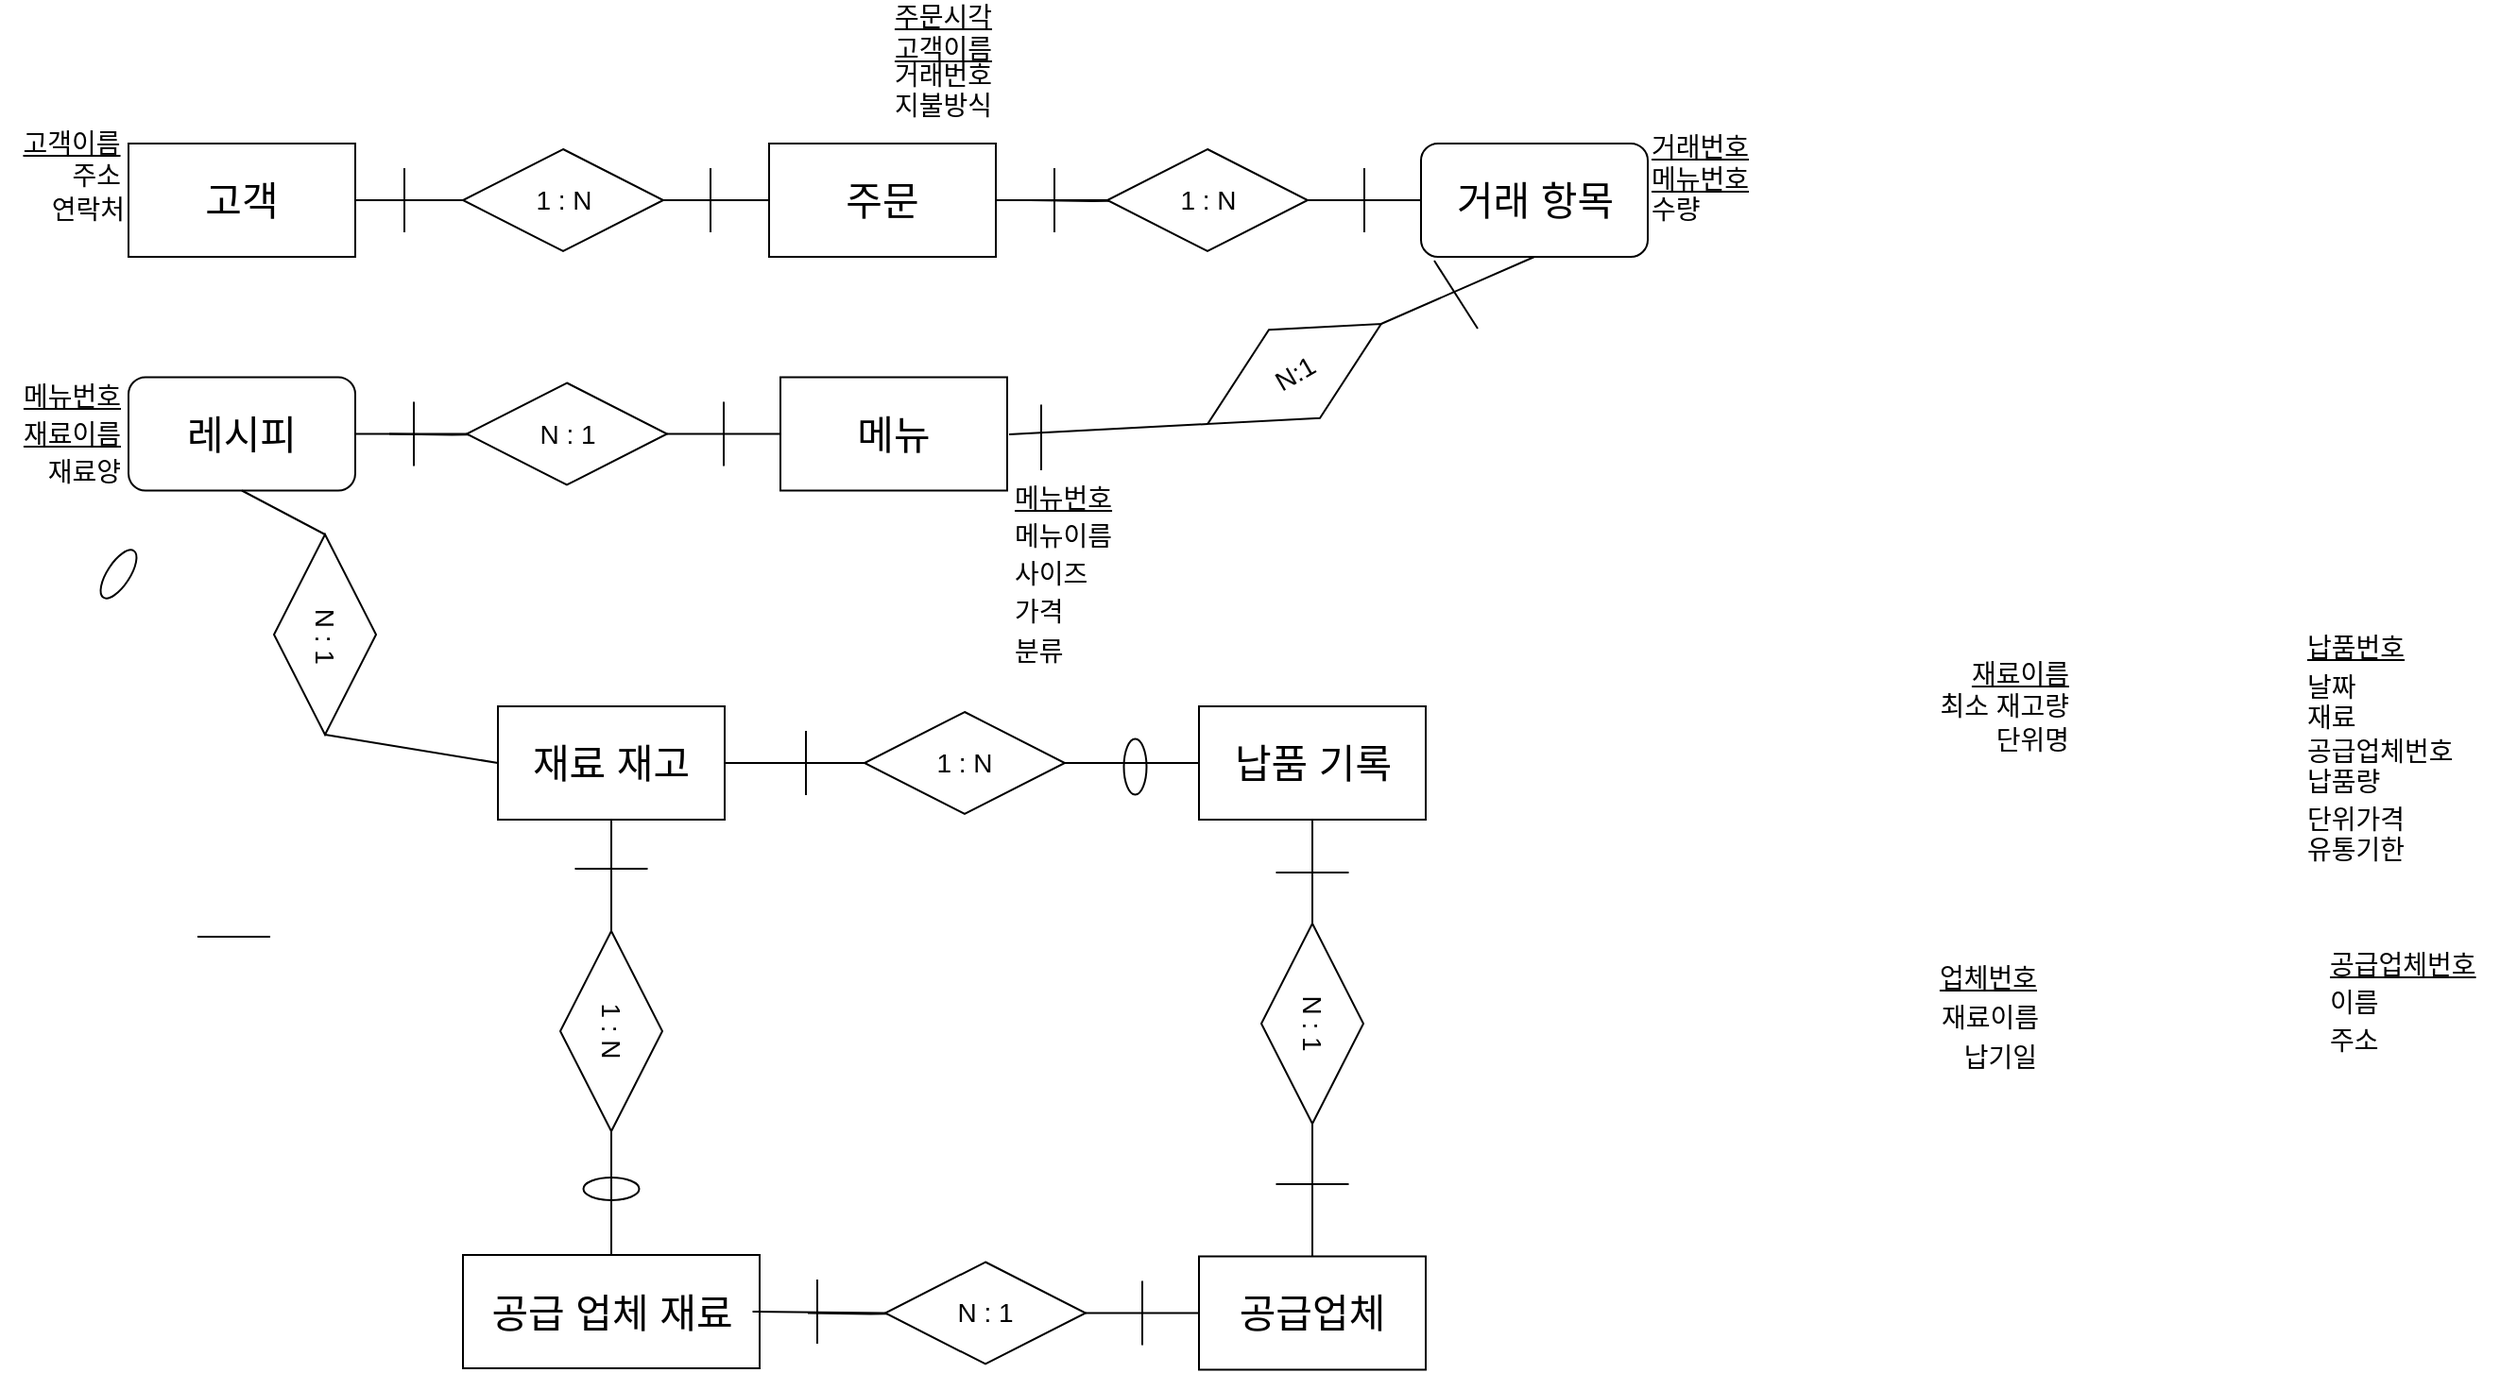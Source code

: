 <mxfile version="13.11.0" type="github"><diagram id="lL-YtVDqRAsUGj0jHCcP" name="Page-1"><mxGraphModel dx="1067" dy="800" grid="0" gridSize="10" guides="1" tooltips="1" connect="1" arrows="1" fold="1" page="1" pageScale="1" pageWidth="827" pageHeight="1169" math="0" shadow="0"><root><mxCell id="0"/><mxCell id="1" parent="0"/><mxCell id="wO5dHww1MnmD-yGlkFJn-1" value="" style="rounded=0;whiteSpace=wrap;html=1;" parent="1" vertex="1"><mxGeometry x="80" y="100" width="120" height="60" as="geometry"/></mxCell><mxCell id="wO5dHww1MnmD-yGlkFJn-2" value="&lt;font style=&quot;font-size: 21px&quot;&gt;고객&lt;/font&gt;" style="text;html=1;strokeColor=none;fillColor=none;align=center;verticalAlign=middle;whiteSpace=wrap;rounded=0;" parent="1" vertex="1"><mxGeometry x="100" y="110" width="80" height="40" as="geometry"/></mxCell><mxCell id="wO5dHww1MnmD-yGlkFJn-3" value="고객이름" style="text;html=1;strokeColor=none;fillColor=none;align=center;verticalAlign=middle;whiteSpace=wrap;rounded=0;fontStyle=4;fontSize=14;" parent="1" vertex="1"><mxGeometry x="20" y="90" width="60" height="20" as="geometry"/></mxCell><mxCell id="wO5dHww1MnmD-yGlkFJn-4" value="주소" style="text;html=1;strokeColor=none;fillColor=none;align=right;verticalAlign=middle;whiteSpace=wrap;rounded=0;fontSize=14;" parent="1" vertex="1"><mxGeometry x="30" y="107" width="48" height="20" as="geometry"/></mxCell><mxCell id="wO5dHww1MnmD-yGlkFJn-5" value="연락처" style="text;html=1;strokeColor=none;fillColor=none;align=right;verticalAlign=middle;whiteSpace=wrap;rounded=0;fontSize=14;" parent="1" vertex="1"><mxGeometry x="33" y="124.5" width="47" height="20" as="geometry"/></mxCell><mxCell id="wO5dHww1MnmD-yGlkFJn-6" value="" style="rhombus;whiteSpace=wrap;html=1;align=right;" parent="1" vertex="1"><mxGeometry x="257" y="103" width="106" height="54" as="geometry"/></mxCell><mxCell id="wO5dHww1MnmD-yGlkFJn-31" value="" style="edgeStyle=orthogonalEdgeStyle;rounded=0;orthogonalLoop=1;jettySize=auto;html=1;" parent="1" target="wO5dHww1MnmD-yGlkFJn-24" edge="1"><mxGeometry relative="1" as="geometry"><mxPoint x="557" y="130" as="sourcePoint"/></mxGeometry></mxCell><mxCell id="wO5dHww1MnmD-yGlkFJn-7" value="" style="rounded=0;whiteSpace=wrap;html=1;" parent="1" vertex="1"><mxGeometry x="419" y="100" width="120" height="60" as="geometry"/></mxCell><mxCell id="wO5dHww1MnmD-yGlkFJn-8" value="" style="endArrow=none;html=1;exitX=1;exitY=0.5;exitDx=0;exitDy=0;entryX=0;entryY=0.5;entryDx=0;entryDy=0;" parent="1" source="wO5dHww1MnmD-yGlkFJn-1" target="wO5dHww1MnmD-yGlkFJn-6" edge="1"><mxGeometry width="50" height="50" relative="1" as="geometry"><mxPoint x="354" y="321" as="sourcePoint"/><mxPoint x="404" y="271" as="targetPoint"/></mxGeometry></mxCell><mxCell id="wO5dHww1MnmD-yGlkFJn-9" value="" style="endArrow=none;html=1;exitX=1;exitY=0.5;exitDx=0;exitDy=0;entryX=0;entryY=0.5;entryDx=0;entryDy=0;" parent="1" source="wO5dHww1MnmD-yGlkFJn-6" target="wO5dHww1MnmD-yGlkFJn-7" edge="1"><mxGeometry width="50" height="50" relative="1" as="geometry"><mxPoint x="354" y="321" as="sourcePoint"/><mxPoint x="404" y="271" as="targetPoint"/></mxGeometry></mxCell><mxCell id="wO5dHww1MnmD-yGlkFJn-10" value="&lt;font style=&quot;font-size: 21px&quot;&gt;주문&lt;/font&gt;" style="text;html=1;strokeColor=none;fillColor=none;align=center;verticalAlign=middle;whiteSpace=wrap;rounded=0;" parent="1" vertex="1"><mxGeometry x="439" y="110" width="80" height="40" as="geometry"/></mxCell><mxCell id="wO5dHww1MnmD-yGlkFJn-11" value="&lt;font style=&quot;font-size: 14px&quot;&gt;1 : N&lt;/font&gt;" style="text;html=1;strokeColor=none;fillColor=none;align=center;verticalAlign=middle;whiteSpace=wrap;rounded=0;" parent="1" vertex="1"><mxGeometry x="281.5" y="115.5" width="57" height="29" as="geometry"/></mxCell><mxCell id="wO5dHww1MnmD-yGlkFJn-12" value="주문시각&lt;br style=&quot;font-size: 14px;&quot;&gt;고객이름" style="text;html=1;strokeColor=none;fillColor=none;align=right;verticalAlign=middle;whiteSpace=wrap;rounded=0;fontStyle=4;fontSize=14;" parent="1" vertex="1"><mxGeometry x="473" y="31" width="66" height="20" as="geometry"/></mxCell><mxCell id="wO5dHww1MnmD-yGlkFJn-15" value="거래번호" style="text;html=1;strokeColor=none;fillColor=none;align=right;verticalAlign=middle;whiteSpace=wrap;rounded=0;fontSize=14;" parent="1" vertex="1"><mxGeometry x="480" y="54" width="59" height="20" as="geometry"/></mxCell><mxCell id="wO5dHww1MnmD-yGlkFJn-17" value="지불방식" style="text;html=1;strokeColor=none;fillColor=none;align=right;verticalAlign=middle;whiteSpace=wrap;rounded=0;fontSize=14;" parent="1" vertex="1"><mxGeometry x="480" y="70" width="59" height="20" as="geometry"/></mxCell><mxCell id="wO5dHww1MnmD-yGlkFJn-20" value="" style="endArrow=none;html=1;" parent="1" edge="1"><mxGeometry width="50" height="50" relative="1" as="geometry"><mxPoint x="226" y="147" as="sourcePoint"/><mxPoint x="226" y="113" as="targetPoint"/><Array as="points"><mxPoint x="226" y="140"/></Array></mxGeometry></mxCell><mxCell id="wO5dHww1MnmD-yGlkFJn-21" value="" style="endArrow=none;html=1;" parent="1" edge="1"><mxGeometry width="50" height="50" relative="1" as="geometry"><mxPoint x="388" y="147" as="sourcePoint"/><mxPoint x="388" y="113" as="targetPoint"/><Array as="points"><mxPoint x="388" y="140"/></Array></mxGeometry></mxCell><mxCell id="wO5dHww1MnmD-yGlkFJn-22" value="" style="rhombus;whiteSpace=wrap;html=1;align=right;" parent="1" vertex="1"><mxGeometry x="598" y="103" width="106" height="54" as="geometry"/></mxCell><mxCell id="wO5dHww1MnmD-yGlkFJn-23" value="" style="rounded=1;whiteSpace=wrap;html=1;align=right;" parent="1" vertex="1"><mxGeometry x="764" y="100" width="120" height="60" as="geometry"/></mxCell><mxCell id="wO5dHww1MnmD-yGlkFJn-24" value="&lt;font style=&quot;font-size: 14px&quot;&gt;1 : N&lt;/font&gt;" style="text;html=1;strokeColor=none;fillColor=none;align=center;verticalAlign=middle;whiteSpace=wrap;rounded=0;" parent="1" vertex="1"><mxGeometry x="622.5" y="115.5" width="57" height="29" as="geometry"/></mxCell><mxCell id="wO5dHww1MnmD-yGlkFJn-25" value="" style="endArrow=none;html=1;" parent="1" edge="1"><mxGeometry width="50" height="50" relative="1" as="geometry"><mxPoint x="734" y="147" as="sourcePoint"/><mxPoint x="734" y="113" as="targetPoint"/><Array as="points"><mxPoint x="734" y="140"/></Array></mxGeometry></mxCell><mxCell id="wO5dHww1MnmD-yGlkFJn-27" value="" style="endArrow=none;html=1;entryX=0;entryY=0.5;entryDx=0;entryDy=0;" parent="1" target="wO5dHww1MnmD-yGlkFJn-23" edge="1"><mxGeometry width="50" height="50" relative="1" as="geometry"><mxPoint x="704" y="130" as="sourcePoint"/><mxPoint x="760" y="132" as="targetPoint"/></mxGeometry></mxCell><mxCell id="wO5dHww1MnmD-yGlkFJn-29" value="" style="endArrow=none;html=1;entryX=0;entryY=0.5;entryDx=0;entryDy=0;exitX=1;exitY=0.5;exitDx=0;exitDy=0;" parent="1" source="wO5dHww1MnmD-yGlkFJn-7" edge="1"><mxGeometry width="50" height="50" relative="1" as="geometry"><mxPoint x="553" y="130" as="sourcePoint"/><mxPoint x="598" y="130" as="targetPoint"/></mxGeometry></mxCell><mxCell id="wO5dHww1MnmD-yGlkFJn-30" value="" style="endArrow=none;html=1;" parent="1" edge="1"><mxGeometry width="50" height="50" relative="1" as="geometry"><mxPoint x="570" y="147" as="sourcePoint"/><mxPoint x="570" y="113" as="targetPoint"/><Array as="points"><mxPoint x="570" y="140"/></Array></mxGeometry></mxCell><mxCell id="wO5dHww1MnmD-yGlkFJn-32" value="&lt;span style=&quot;font-size: 21px&quot;&gt;거래 항목&lt;/span&gt;" style="text;html=1;strokeColor=none;fillColor=none;align=center;verticalAlign=middle;whiteSpace=wrap;rounded=0;" parent="1" vertex="1"><mxGeometry x="777.5" y="110" width="93" height="40" as="geometry"/></mxCell><mxCell id="wO5dHww1MnmD-yGlkFJn-33" value="" style="rhombus;whiteSpace=wrap;html=1;align=right;rotation=150;" parent="1" vertex="1"><mxGeometry x="644" y="195" width="106" height="54" as="geometry"/></mxCell><mxCell id="wO5dHww1MnmD-yGlkFJn-34" value="&lt;span style=&quot;font-size: 14px&quot;&gt;N:1&lt;br&gt;&lt;/span&gt;" style="text;html=1;strokeColor=none;fillColor=none;align=center;verticalAlign=middle;whiteSpace=wrap;rounded=0;rotation=330;direction=east;" parent="1" vertex="1"><mxGeometry x="668.75" y="205.75" width="56.5" height="32.5" as="geometry"/></mxCell><mxCell id="wO5dHww1MnmD-yGlkFJn-36" value="" style="endArrow=none;html=1;entryX=0.5;entryY=1;entryDx=0;entryDy=0;exitX=0;exitY=0.5;exitDx=0;exitDy=0;" parent="1" source="wO5dHww1MnmD-yGlkFJn-33" target="wO5dHww1MnmD-yGlkFJn-23" edge="1"><mxGeometry width="50" height="50" relative="1" as="geometry"><mxPoint x="804" y="214" as="sourcePoint"/><mxPoint x="596" y="248" as="targetPoint"/></mxGeometry></mxCell><mxCell id="wO5dHww1MnmD-yGlkFJn-37" value="" style="endArrow=none;html=1;" parent="1" edge="1"><mxGeometry width="50" height="50" relative="1" as="geometry"><mxPoint x="771" y="162" as="sourcePoint"/><mxPoint x="794" y="198" as="targetPoint"/></mxGeometry></mxCell><mxCell id="wO5dHww1MnmD-yGlkFJn-38" value="" style="endArrow=none;html=1;entryX=1;entryY=0.5;entryDx=0;entryDy=0;" parent="1" target="wO5dHww1MnmD-yGlkFJn-33" edge="1"><mxGeometry width="50" height="50" relative="1" as="geometry"><mxPoint x="546" y="254" as="sourcePoint"/><mxPoint x="824" y="325" as="targetPoint"/></mxGeometry></mxCell><mxCell id="wO5dHww1MnmD-yGlkFJn-39" value="" style="endArrow=none;html=1;" parent="1" edge="1"><mxGeometry width="50" height="50" relative="1" as="geometry"><mxPoint x="563" y="238.25" as="sourcePoint"/><mxPoint x="563" y="273" as="targetPoint"/></mxGeometry></mxCell><mxCell id="wO5dHww1MnmD-yGlkFJn-40" value="" style="rounded=0;whiteSpace=wrap;html=1;" parent="1" vertex="1"><mxGeometry x="425" y="223.75" width="120" height="60" as="geometry"/></mxCell><mxCell id="wO5dHww1MnmD-yGlkFJn-41" value="&lt;font style=&quot;font-size: 21px&quot;&gt;메뉴&lt;/font&gt;" style="text;html=1;strokeColor=none;fillColor=none;align=center;verticalAlign=middle;whiteSpace=wrap;rounded=0;" parent="1" vertex="1"><mxGeometry x="445" y="233.75" width="80" height="40" as="geometry"/></mxCell><mxCell id="wO5dHww1MnmD-yGlkFJn-43" value="" style="edgeStyle=orthogonalEdgeStyle;rounded=0;orthogonalLoop=1;jettySize=auto;html=1;" parent="1" target="wO5dHww1MnmD-yGlkFJn-47" edge="1"><mxGeometry relative="1" as="geometry"><mxPoint x="218" y="253.75" as="sourcePoint"/></mxGeometry></mxCell><mxCell id="wO5dHww1MnmD-yGlkFJn-46" value="" style="rhombus;whiteSpace=wrap;html=1;align=right;" parent="1" vertex="1"><mxGeometry x="259" y="226.75" width="106" height="54" as="geometry"/></mxCell><mxCell id="wO5dHww1MnmD-yGlkFJn-47" value="&lt;span style=&quot;font-size: 14px&quot;&gt;N : 1&lt;/span&gt;" style="text;html=1;strokeColor=none;fillColor=none;align=center;verticalAlign=middle;whiteSpace=wrap;rounded=0;" parent="1" vertex="1"><mxGeometry x="283.5" y="239.25" width="57" height="29" as="geometry"/></mxCell><mxCell id="wO5dHww1MnmD-yGlkFJn-48" value="" style="endArrow=none;html=1;" parent="1" edge="1"><mxGeometry width="50" height="50" relative="1" as="geometry"><mxPoint x="395" y="270.75" as="sourcePoint"/><mxPoint x="395" y="236.75" as="targetPoint"/><Array as="points"><mxPoint x="395" y="263.75"/></Array></mxGeometry></mxCell><mxCell id="wO5dHww1MnmD-yGlkFJn-49" value="" style="endArrow=none;html=1;entryX=0;entryY=0.5;entryDx=0;entryDy=0;" parent="1" edge="1"><mxGeometry width="50" height="50" relative="1" as="geometry"><mxPoint x="365" y="253.75" as="sourcePoint"/><mxPoint x="425" y="253.75" as="targetPoint"/></mxGeometry></mxCell><mxCell id="wO5dHww1MnmD-yGlkFJn-50" value="" style="endArrow=none;html=1;entryX=0;entryY=0.5;entryDx=0;entryDy=0;exitX=1;exitY=0.5;exitDx=0;exitDy=0;" parent="1" edge="1"><mxGeometry width="50" height="50" relative="1" as="geometry"><mxPoint x="200" y="253.75" as="sourcePoint"/><mxPoint x="259" y="253.75" as="targetPoint"/></mxGeometry></mxCell><mxCell id="wO5dHww1MnmD-yGlkFJn-51" value="" style="endArrow=none;html=1;" parent="1" edge="1"><mxGeometry width="50" height="50" relative="1" as="geometry"><mxPoint x="231" y="270.75" as="sourcePoint"/><mxPoint x="231" y="236.75" as="targetPoint"/><Array as="points"><mxPoint x="231" y="263.75"/></Array></mxGeometry></mxCell><mxCell id="wO5dHww1MnmD-yGlkFJn-52" value="" style="rounded=1;whiteSpace=wrap;html=1;align=right;" parent="1" vertex="1"><mxGeometry x="80" y="223.75" width="120" height="60" as="geometry"/></mxCell><mxCell id="wO5dHww1MnmD-yGlkFJn-53" value="&lt;span style=&quot;font-size: 21px&quot;&gt;레시피&lt;/span&gt;" style="text;html=1;strokeColor=none;fillColor=none;align=center;verticalAlign=middle;whiteSpace=wrap;rounded=0;" parent="1" vertex="1"><mxGeometry x="100" y="233.75" width="80" height="40" as="geometry"/></mxCell><mxCell id="wO5dHww1MnmD-yGlkFJn-54" value="거래번호&lt;br style=&quot;font-size: 14px;&quot;&gt;메뉴번호" style="text;html=1;strokeColor=none;fillColor=none;align=left;verticalAlign=middle;whiteSpace=wrap;rounded=0;fontStyle=4;fontSize=14;" parent="1" vertex="1"><mxGeometry x="884" y="100" width="66" height="20" as="geometry"/></mxCell><mxCell id="wO5dHww1MnmD-yGlkFJn-55" value="수량" style="text;html=1;strokeColor=none;fillColor=none;align=left;verticalAlign=middle;whiteSpace=wrap;rounded=0;fontSize=14;" parent="1" vertex="1"><mxGeometry x="884" y="124.5" width="59" height="20" as="geometry"/></mxCell><mxCell id="wO5dHww1MnmD-yGlkFJn-57" value="메뉴번호" style="text;html=1;strokeColor=none;fillColor=none;align=left;verticalAlign=middle;whiteSpace=wrap;rounded=0;fontStyle=4;fontSize=14;" parent="1" vertex="1"><mxGeometry x="547" y="278" width="66" height="20" as="geometry"/></mxCell><mxCell id="wO5dHww1MnmD-yGlkFJn-58" value="메뉴이름" style="text;html=1;strokeColor=none;fillColor=none;align=left;verticalAlign=middle;whiteSpace=wrap;rounded=0;fontSize=14;" parent="1" vertex="1"><mxGeometry x="547" y="298" width="59" height="20" as="geometry"/></mxCell><mxCell id="wO5dHww1MnmD-yGlkFJn-59" value="사이즈" style="text;html=1;strokeColor=none;fillColor=none;align=left;verticalAlign=middle;whiteSpace=wrap;rounded=0;fontSize=14;" parent="1" vertex="1"><mxGeometry x="547" y="318" width="59" height="20" as="geometry"/></mxCell><mxCell id="wO5dHww1MnmD-yGlkFJn-62" value="가격" style="text;html=1;strokeColor=none;fillColor=none;align=left;verticalAlign=middle;whiteSpace=wrap;rounded=0;fontSize=14;" parent="1" vertex="1"><mxGeometry x="547" y="338" width="59" height="20.5" as="geometry"/></mxCell><mxCell id="wO5dHww1MnmD-yGlkFJn-63" value="분류" style="text;html=1;strokeColor=none;fillColor=none;align=left;verticalAlign=middle;whiteSpace=wrap;rounded=0;fontSize=14;" parent="1" vertex="1"><mxGeometry x="547" y="358.5" width="59" height="20.5" as="geometry"/></mxCell><mxCell id="wO5dHww1MnmD-yGlkFJn-64" value="메뉴번호" style="text;html=1;strokeColor=none;fillColor=none;align=right;verticalAlign=middle;whiteSpace=wrap;rounded=0;fontStyle=4;fontSize=14;" parent="1" vertex="1"><mxGeometry x="12" y="223.75" width="66" height="20" as="geometry"/></mxCell><mxCell id="wO5dHww1MnmD-yGlkFJn-65" value="&lt;u style=&quot;font-size: 14px;&quot;&gt;재료이름&lt;/u&gt;" style="text;html=1;strokeColor=none;fillColor=none;align=right;verticalAlign=middle;whiteSpace=wrap;rounded=0;fontSize=14;" parent="1" vertex="1"><mxGeometry x="19" y="243.75" width="59" height="20" as="geometry"/></mxCell><mxCell id="wO5dHww1MnmD-yGlkFJn-66" value="재료양" style="text;html=1;strokeColor=none;fillColor=none;align=right;verticalAlign=middle;whiteSpace=wrap;rounded=0;fontSize=14;" parent="1" vertex="1"><mxGeometry x="19" y="263.75" width="59" height="20" as="geometry"/></mxCell><mxCell id="wO5dHww1MnmD-yGlkFJn-70" value="" style="rhombus;whiteSpace=wrap;html=1;align=right;rotation=90;" parent="1" vertex="1"><mxGeometry x="131" y="333" width="106" height="54" as="geometry"/></mxCell><mxCell id="wO5dHww1MnmD-yGlkFJn-71" value="&lt;span style=&quot;font-size: 14px&quot;&gt;N : 1&lt;/span&gt;" style="text;html=1;strokeColor=none;fillColor=none;align=center;verticalAlign=middle;whiteSpace=wrap;rounded=0;rotation=90;" parent="1" vertex="1"><mxGeometry x="154.64" y="344.88" width="58.37" height="32.13" as="geometry"/></mxCell><mxCell id="wO5dHww1MnmD-yGlkFJn-72" value="" style="endArrow=none;html=1;exitX=0;exitY=0.5;exitDx=0;exitDy=0;entryX=0.5;entryY=1;entryDx=0;entryDy=0;" parent="1" source="wO5dHww1MnmD-yGlkFJn-70" target="wO5dHww1MnmD-yGlkFJn-52" edge="1"><mxGeometry width="50" height="50" relative="1" as="geometry"><mxPoint x="201" y="582" as="sourcePoint"/><mxPoint x="479" y="463" as="targetPoint"/></mxGeometry></mxCell><mxCell id="wO5dHww1MnmD-yGlkFJn-74" value="" style="endArrow=none;html=1;entryX=1;entryY=0.5;entryDx=0;entryDy=0;exitX=0;exitY=0.5;exitDx=0;exitDy=0;" parent="1" source="wO5dHww1MnmD-yGlkFJn-81" target="wO5dHww1MnmD-yGlkFJn-70" edge="1"><mxGeometry width="50" height="50" relative="1" as="geometry"><mxPoint x="135.75" y="552" as="sourcePoint"/><mxPoint x="135.75" y="492" as="targetPoint"/></mxGeometry></mxCell><mxCell id="wO5dHww1MnmD-yGlkFJn-75" value="" style="endArrow=none;html=1;" parent="1" edge="1"><mxGeometry width="50" height="50" relative="1" as="geometry"><mxPoint x="116.5" y="520" as="sourcePoint"/><mxPoint x="155" y="520" as="targetPoint"/></mxGeometry></mxCell><mxCell id="wO5dHww1MnmD-yGlkFJn-78" value="" style="shape=mxgraph.bpmn.shape;html=1;verticalLabelPosition=bottom;labelBackgroundColor=#ffffff;verticalAlign=top;align=center;perimeter=ellipsePerimeter;outlineConnect=0;outline=standard;symbol=general;fillColor=none;rotation=303;direction=west;" parent="1" vertex="1"><mxGeometry x="60" y="322" width="29.5" height="12" as="geometry"/></mxCell><mxCell id="wO5dHww1MnmD-yGlkFJn-129" value="" style="edgeStyle=orthogonalEdgeStyle;rounded=0;orthogonalLoop=1;jettySize=auto;html=1;" parent="1" source="wO5dHww1MnmD-yGlkFJn-81" target="wO5dHww1MnmD-yGlkFJn-121" edge="1"><mxGeometry relative="1" as="geometry"/></mxCell><mxCell id="wO5dHww1MnmD-yGlkFJn-81" value="" style="rounded=0;whiteSpace=wrap;html=1;" parent="1" vertex="1"><mxGeometry x="275.5" y="398" width="120" height="60" as="geometry"/></mxCell><mxCell id="wO5dHww1MnmD-yGlkFJn-82" value="&lt;font style=&quot;font-size: 21px&quot;&gt;재료 재고&lt;/font&gt;" style="text;html=1;strokeColor=none;fillColor=none;align=center;verticalAlign=middle;whiteSpace=wrap;rounded=0;" parent="1" vertex="1"><mxGeometry x="286" y="408" width="99" height="40" as="geometry"/></mxCell><mxCell id="wO5dHww1MnmD-yGlkFJn-83" value="재료이름" style="text;html=1;strokeColor=none;fillColor=none;align=right;verticalAlign=middle;whiteSpace=wrap;rounded=0;fontStyle=4;fontSize=14;" parent="1" vertex="1"><mxGeometry x="1043" y="371" width="66" height="20" as="geometry"/></mxCell><mxCell id="wO5dHww1MnmD-yGlkFJn-84" value="최소 재고량" style="text;html=1;strokeColor=none;fillColor=none;align=right;verticalAlign=middle;whiteSpace=wrap;rounded=0;fontSize=14;" parent="1" vertex="1"><mxGeometry x="1018" y="387" width="91" height="21" as="geometry"/></mxCell><mxCell id="wO5dHww1MnmD-yGlkFJn-85" value="단위명" style="text;html=1;strokeColor=none;fillColor=none;align=right;verticalAlign=middle;whiteSpace=wrap;rounded=0;fontSize=14;" parent="1" vertex="1"><mxGeometry x="1050" y="406" width="59" height="20" as="geometry"/></mxCell><mxCell id="wO5dHww1MnmD-yGlkFJn-86" value="" style="rhombus;whiteSpace=wrap;html=1;align=right;rotation=90;" parent="1" vertex="1"><mxGeometry x="282.5" y="543" width="106" height="54" as="geometry"/></mxCell><mxCell id="wO5dHww1MnmD-yGlkFJn-87" value="&lt;span style=&quot;font-size: 14px&quot;&gt;1 : N&lt;/span&gt;" style="text;html=1;strokeColor=none;fillColor=none;align=center;verticalAlign=middle;whiteSpace=wrap;rounded=0;rotation=90;" parent="1" vertex="1"><mxGeometry x="307.25" y="553.75" width="56.5" height="32.5" as="geometry"/></mxCell><mxCell id="wO5dHww1MnmD-yGlkFJn-88" value="" style="endArrow=none;html=1;exitX=0;exitY=0.5;exitDx=0;exitDy=0;entryX=0.5;entryY=1;entryDx=0;entryDy=0;" parent="1" source="wO5dHww1MnmD-yGlkFJn-86" target="wO5dHww1MnmD-yGlkFJn-81" edge="1"><mxGeometry width="50" height="50" relative="1" as="geometry"><mxPoint x="57.5" y="600" as="sourcePoint"/><mxPoint x="335.5" y="469" as="targetPoint"/></mxGeometry></mxCell><mxCell id="wO5dHww1MnmD-yGlkFJn-89" value="" style="endArrow=none;html=1;entryX=1;entryY=0.5;entryDx=0;entryDy=0;" parent="1" target="wO5dHww1MnmD-yGlkFJn-86" edge="1"><mxGeometry width="50" height="50" relative="1" as="geometry"><mxPoint x="335.5" y="687" as="sourcePoint"/><mxPoint x="335.5" y="627" as="targetPoint"/></mxGeometry></mxCell><mxCell id="wO5dHww1MnmD-yGlkFJn-90" value="" style="endArrow=none;html=1;" parent="1" edge="1"><mxGeometry width="50" height="50" relative="1" as="geometry"><mxPoint x="316.25" y="484" as="sourcePoint"/><mxPoint x="354.75" y="484" as="targetPoint"/></mxGeometry></mxCell><mxCell id="wO5dHww1MnmD-yGlkFJn-92" value="" style="rounded=0;whiteSpace=wrap;html=1;" parent="1" vertex="1"><mxGeometry x="257" y="688.5" width="157" height="60" as="geometry"/></mxCell><mxCell id="wO5dHww1MnmD-yGlkFJn-93" value="&lt;span style=&quot;font-size: 21px&quot;&gt;공급 업체 재료&lt;/span&gt;" style="text;html=1;strokeColor=none;fillColor=none;align=center;verticalAlign=middle;whiteSpace=wrap;rounded=0;" parent="1" vertex="1"><mxGeometry x="260.75" y="698.5" width="149.5" height="40" as="geometry"/></mxCell><mxCell id="wO5dHww1MnmD-yGlkFJn-94" value="업체번호" style="text;html=1;strokeColor=none;fillColor=none;align=right;verticalAlign=middle;whiteSpace=wrap;rounded=0;fontStyle=4;fontSize=14;" parent="1" vertex="1"><mxGeometry x="1026" y="532" width="66" height="20" as="geometry"/></mxCell><mxCell id="wO5dHww1MnmD-yGlkFJn-95" value="재료이름" style="text;html=1;strokeColor=none;fillColor=none;align=right;verticalAlign=middle;whiteSpace=wrap;rounded=0;fontSize=14;" parent="1" vertex="1"><mxGeometry x="1026" y="552" width="67" height="21.5" as="geometry"/></mxCell><mxCell id="wO5dHww1MnmD-yGlkFJn-96" value="납기일" style="text;html=1;strokeColor=none;fillColor=none;align=right;verticalAlign=middle;whiteSpace=wrap;rounded=0;fontSize=14;" parent="1" vertex="1"><mxGeometry x="1033" y="573.5" width="59" height="20" as="geometry"/></mxCell><mxCell id="wO5dHww1MnmD-yGlkFJn-109" value="" style="endArrow=none;html=1;entryX=0.5;entryY=1;entryDx=0;entryDy=0;exitX=0.5;exitY=0;exitDx=0;exitDy=0;" parent="1" source="wO5dHww1MnmD-yGlkFJn-92" edge="1"><mxGeometry width="50" height="50" relative="1" as="geometry"><mxPoint x="335.5" y="677" as="sourcePoint"/><mxPoint x="335.5" y="627" as="targetPoint"/></mxGeometry></mxCell><mxCell id="wO5dHww1MnmD-yGlkFJn-110" value="" style="shape=mxgraph.bpmn.shape;html=1;verticalLabelPosition=bottom;labelBackgroundColor=#ffffff;verticalAlign=top;align=center;perimeter=ellipsePerimeter;outlineConnect=0;outline=standard;symbol=general;fillColor=none;" parent="1" vertex="1"><mxGeometry x="320.75" y="647.5" width="29.5" height="12" as="geometry"/></mxCell><mxCell id="wO5dHww1MnmD-yGlkFJn-116" value="" style="rhombus;whiteSpace=wrap;html=1;align=right;" parent="1" vertex="1"><mxGeometry x="469.5" y="401" width="106" height="54" as="geometry"/></mxCell><mxCell id="wO5dHww1MnmD-yGlkFJn-117" value="" style="rounded=0;whiteSpace=wrap;html=1;" parent="1" vertex="1"><mxGeometry x="646.5" y="398" width="120" height="60" as="geometry"/></mxCell><mxCell id="wO5dHww1MnmD-yGlkFJn-119" value="" style="endArrow=none;html=1;exitX=1;exitY=0.5;exitDx=0;exitDy=0;entryX=0;entryY=0.5;entryDx=0;entryDy=0;" parent="1" source="wO5dHww1MnmD-yGlkFJn-116" target="wO5dHww1MnmD-yGlkFJn-117" edge="1"><mxGeometry width="50" height="50" relative="1" as="geometry"><mxPoint x="697.75" y="623" as="sourcePoint"/><mxPoint x="747.75" y="573" as="targetPoint"/></mxGeometry></mxCell><mxCell id="wO5dHww1MnmD-yGlkFJn-120" value="&lt;font style=&quot;font-size: 21px&quot;&gt;납품 기록&lt;/font&gt;" style="text;html=1;strokeColor=none;fillColor=none;align=center;verticalAlign=middle;whiteSpace=wrap;rounded=0;" parent="1" vertex="1"><mxGeometry x="653.5" y="408" width="106" height="40" as="geometry"/></mxCell><mxCell id="wO5dHww1MnmD-yGlkFJn-121" value="&lt;font style=&quot;font-size: 14px&quot;&gt;1 : N&lt;/font&gt;" style="text;html=1;strokeColor=none;fillColor=none;align=center;verticalAlign=middle;whiteSpace=wrap;rounded=0;" parent="1" vertex="1"><mxGeometry x="494" y="413.5" width="57" height="29" as="geometry"/></mxCell><mxCell id="wO5dHww1MnmD-yGlkFJn-122" value="납품번호&lt;br style=&quot;font-size: 14px;&quot;&gt;" style="text;html=1;strokeColor=none;fillColor=none;align=left;verticalAlign=middle;whiteSpace=wrap;rounded=0;fontStyle=4;fontSize=14;" parent="1" vertex="1"><mxGeometry x="1231" y="354" width="66" height="25" as="geometry"/></mxCell><mxCell id="wO5dHww1MnmD-yGlkFJn-123" value="날짜" style="text;html=1;strokeColor=none;fillColor=none;align=left;verticalAlign=middle;whiteSpace=wrap;rounded=0;fontSize=14;" parent="1" vertex="1"><mxGeometry x="1231" y="378" width="59" height="20" as="geometry"/></mxCell><mxCell id="wO5dHww1MnmD-yGlkFJn-124" value="재료" style="text;html=1;strokeColor=none;fillColor=none;align=left;verticalAlign=middle;whiteSpace=wrap;rounded=0;fontSize=14;" parent="1" vertex="1"><mxGeometry x="1231" y="394" width="59" height="20" as="geometry"/></mxCell><mxCell id="wO5dHww1MnmD-yGlkFJn-127" value="" style="endArrow=none;html=1;exitX=1;exitY=0.5;exitDx=0;exitDy=0;entryX=0;entryY=0.5;entryDx=0;entryDy=0;" parent="1" edge="1"><mxGeometry width="50" height="50" relative="1" as="geometry"><mxPoint x="398.5" y="428" as="sourcePoint"/><mxPoint x="469.5" y="428" as="targetPoint"/></mxGeometry></mxCell><mxCell id="wO5dHww1MnmD-yGlkFJn-128" value="" style="endArrow=none;html=1;" parent="1" edge="1"><mxGeometry width="50" height="50" relative="1" as="geometry"><mxPoint x="438.5" y="445" as="sourcePoint"/><mxPoint x="438.5" y="411.0" as="targetPoint"/><Array as="points"><mxPoint x="438.5" y="438"/></Array></mxGeometry></mxCell><mxCell id="wO5dHww1MnmD-yGlkFJn-131" value="" style="shape=mxgraph.bpmn.shape;html=1;verticalLabelPosition=bottom;labelBackgroundColor=#ffffff;verticalAlign=top;align=center;perimeter=ellipsePerimeter;outlineConnect=0;outline=standard;symbol=general;fillColor=none;rotation=90;" parent="1" vertex="1"><mxGeometry x="598" y="424" width="29.5" height="12" as="geometry"/></mxCell><mxCell id="wO5dHww1MnmD-yGlkFJn-137" value="공급업체번호" style="text;html=1;strokeColor=none;fillColor=none;align=left;verticalAlign=middle;whiteSpace=wrap;rounded=0;fontSize=14;" parent="1" vertex="1"><mxGeometry x="1231" y="412" width="87" height="20" as="geometry"/></mxCell><mxCell id="wO5dHww1MnmD-yGlkFJn-138" value="납품량" style="text;html=1;strokeColor=none;fillColor=none;align=left;verticalAlign=middle;whiteSpace=wrap;rounded=0;fontSize=14;" parent="1" vertex="1"><mxGeometry x="1231" y="428" width="59" height="20" as="geometry"/></mxCell><mxCell id="wO5dHww1MnmD-yGlkFJn-139" value="단위가격" style="text;html=1;strokeColor=none;fillColor=none;align=left;verticalAlign=middle;whiteSpace=wrap;rounded=0;fontSize=14;" parent="1" vertex="1"><mxGeometry x="1231" y="448" width="59" height="20" as="geometry"/></mxCell><mxCell id="wO5dHww1MnmD-yGlkFJn-140" value="유통기한" style="text;html=1;strokeColor=none;fillColor=none;align=left;verticalAlign=middle;whiteSpace=wrap;rounded=0;fontSize=14;" parent="1" vertex="1"><mxGeometry x="1231" y="464" width="59" height="20" as="geometry"/></mxCell><mxCell id="wO5dHww1MnmD-yGlkFJn-141" value="" style="rhombus;whiteSpace=wrap;html=1;align=right;rotation=90;" parent="1" vertex="1"><mxGeometry x="653.5" y="539" width="106" height="54" as="geometry"/></mxCell><mxCell id="wO5dHww1MnmD-yGlkFJn-142" value="&lt;span style=&quot;font-size: 14px&quot;&gt;N : 1&lt;/span&gt;" style="text;html=1;strokeColor=none;fillColor=none;align=center;verticalAlign=middle;whiteSpace=wrap;rounded=0;rotation=90;" parent="1" vertex="1"><mxGeometry x="678.25" y="549.75" width="56.5" height="32.5" as="geometry"/></mxCell><mxCell id="wO5dHww1MnmD-yGlkFJn-143" value="" style="endArrow=none;html=1;entryX=0.5;entryY=1;entryDx=0;entryDy=0;exitX=0;exitY=0.5;exitDx=0;exitDy=0;" parent="1" source="wO5dHww1MnmD-yGlkFJn-141" edge="1"><mxGeometry width="50" height="50" relative="1" as="geometry"><mxPoint x="428.5" y="596" as="sourcePoint"/><mxPoint x="706.5" y="458" as="targetPoint"/></mxGeometry></mxCell><mxCell id="wO5dHww1MnmD-yGlkFJn-144" value="" style="endArrow=none;html=1;" parent="1" edge="1"><mxGeometry width="50" height="50" relative="1" as="geometry"><mxPoint x="687.25" y="486" as="sourcePoint"/><mxPoint x="725.75" y="486" as="targetPoint"/></mxGeometry></mxCell><mxCell id="wO5dHww1MnmD-yGlkFJn-145" value="" style="endArrow=none;html=1;entryX=1;entryY=0.5;entryDx=0;entryDy=0;exitX=0.5;exitY=0;exitDx=0;exitDy=0;" parent="1" source="wO5dHww1MnmD-yGlkFJn-147" target="wO5dHww1MnmD-yGlkFJn-141" edge="1"><mxGeometry width="50" height="50" relative="1" as="geometry"><mxPoint x="706.5" y="683" as="sourcePoint"/><mxPoint x="706.5" y="623" as="targetPoint"/></mxGeometry></mxCell><mxCell id="wO5dHww1MnmD-yGlkFJn-146" value="" style="endArrow=none;html=1;" parent="1" edge="1"><mxGeometry width="50" height="50" relative="1" as="geometry"><mxPoint x="687.25" y="651" as="sourcePoint"/><mxPoint x="725.75" y="651" as="targetPoint"/></mxGeometry></mxCell><mxCell id="wO5dHww1MnmD-yGlkFJn-147" value="" style="rounded=0;whiteSpace=wrap;html=1;" parent="1" vertex="1"><mxGeometry x="646.5" y="689.25" width="120" height="60" as="geometry"/></mxCell><mxCell id="wO5dHww1MnmD-yGlkFJn-148" value="&lt;font style=&quot;font-size: 21px&quot;&gt;공급업체&lt;/font&gt;" style="text;html=1;strokeColor=none;fillColor=none;align=center;verticalAlign=middle;whiteSpace=wrap;rounded=0;" parent="1" vertex="1"><mxGeometry x="663" y="699.25" width="87" height="40" as="geometry"/></mxCell><mxCell id="wO5dHww1MnmD-yGlkFJn-149" value="공급업체번호" style="text;html=1;strokeColor=none;fillColor=none;align=left;verticalAlign=middle;whiteSpace=wrap;rounded=0;fontStyle=4;fontSize=14;" parent="1" vertex="1"><mxGeometry x="1243" y="525" width="91" height="20" as="geometry"/></mxCell><mxCell id="wO5dHww1MnmD-yGlkFJn-150" value="이름" style="text;html=1;strokeColor=none;fillColor=none;align=left;verticalAlign=middle;whiteSpace=wrap;rounded=0;fontSize=14;" parent="1" vertex="1"><mxGeometry x="1243" y="545" width="59" height="20" as="geometry"/></mxCell><mxCell id="wO5dHww1MnmD-yGlkFJn-151" value="주소" style="text;html=1;strokeColor=none;fillColor=none;align=left;verticalAlign=middle;whiteSpace=wrap;rounded=0;fontSize=14;" parent="1" vertex="1"><mxGeometry x="1243" y="565" width="59" height="20" as="geometry"/></mxCell><mxCell id="wO5dHww1MnmD-yGlkFJn-163" value="" style="edgeStyle=orthogonalEdgeStyle;rounded=0;orthogonalLoop=1;jettySize=auto;html=1;" parent="1" target="wO5dHww1MnmD-yGlkFJn-165" edge="1"><mxGeometry relative="1" as="geometry"><mxPoint x="439.5" y="719.25" as="sourcePoint"/></mxGeometry></mxCell><mxCell id="wO5dHww1MnmD-yGlkFJn-164" value="" style="rhombus;whiteSpace=wrap;html=1;align=right;" parent="1" vertex="1"><mxGeometry x="480.5" y="692.25" width="106" height="54" as="geometry"/></mxCell><mxCell id="wO5dHww1MnmD-yGlkFJn-165" value="&lt;span style=&quot;font-size: 14px&quot;&gt;N : 1&lt;/span&gt;" style="text;html=1;strokeColor=none;fillColor=none;align=center;verticalAlign=middle;whiteSpace=wrap;rounded=0;" parent="1" vertex="1"><mxGeometry x="505" y="704.75" width="57" height="29" as="geometry"/></mxCell><mxCell id="wO5dHww1MnmD-yGlkFJn-166" value="" style="endArrow=none;html=1;" parent="1" edge="1"><mxGeometry width="50" height="50" relative="1" as="geometry"><mxPoint x="616.5" y="736.25" as="sourcePoint"/><mxPoint x="616.5" y="702.25" as="targetPoint"/><Array as="points"><mxPoint x="616.5" y="729.25"/></Array></mxGeometry></mxCell><mxCell id="wO5dHww1MnmD-yGlkFJn-167" value="" style="endArrow=none;html=1;entryX=0;entryY=0.5;entryDx=0;entryDy=0;" parent="1" edge="1"><mxGeometry width="50" height="50" relative="1" as="geometry"><mxPoint x="586.5" y="719.25" as="sourcePoint"/><mxPoint x="646.5" y="719.25" as="targetPoint"/></mxGeometry></mxCell><mxCell id="wO5dHww1MnmD-yGlkFJn-168" value="" style="endArrow=none;html=1;entryX=0;entryY=0.5;entryDx=0;entryDy=0;exitX=1;exitY=0.5;exitDx=0;exitDy=0;" parent="1" source="wO5dHww1MnmD-yGlkFJn-93" edge="1"><mxGeometry width="50" height="50" relative="1" as="geometry"><mxPoint x="436.5" y="719" as="sourcePoint"/><mxPoint x="480.5" y="719.25" as="targetPoint"/></mxGeometry></mxCell><mxCell id="wO5dHww1MnmD-yGlkFJn-169" value="" style="endArrow=none;html=1;" parent="1" edge="1"><mxGeometry width="50" height="50" relative="1" as="geometry"><mxPoint x="444.5" y="735.5" as="sourcePoint"/><mxPoint x="444.5" y="701.5" as="targetPoint"/><Array as="points"><mxPoint x="444.5" y="728.5"/></Array></mxGeometry></mxCell></root></mxGraphModel></diagram></mxfile>